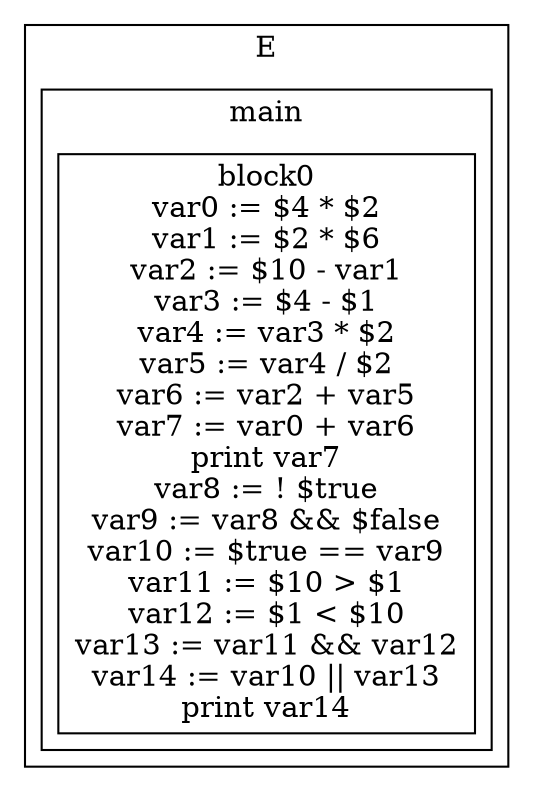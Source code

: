 digraph {
	graph [splines=ortho];
	node [shape=box];
subgraph cluster_E {
label = "E";
subgraph cluster_main {
label = "main";
block0[label="block0
var0 := $4 * $2
var1 := $2 * $6
var2 := $10 - var1
var3 := $4 - $1
var4 := var3 * $2
var5 := var4 / $2
var6 := var2 + var5
var7 := var0 + var6
print var7
var8 := ! $true
var9 := var8 && $false
var10 := $true == var9
var11 := $10 > $1
var12 := $1 < $10
var13 := var11 && var12
var14 := var10 || var13
print var14
"];
}
}
}